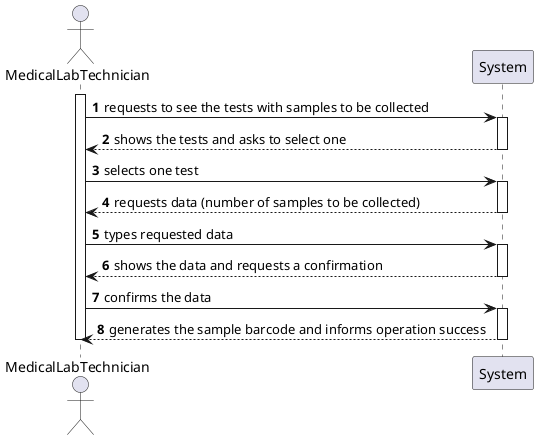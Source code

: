 @startuml
'https://plantuml.com/sequence-diagram

autonumber

actor MedicalLabTechnician as MLT

activate MLT
MLT -> System ++: requests to see the tests with samples to be collected
System --> MLT --: shows the tests and asks to select one
MLT -> System ++: selects one test
System --> MLT --: requests data (number of samples to be collected)
MLT -> System ++: types requested data
System --> MLT --: shows the data and requests a confirmation
MLT -> System ++: confirms the data
System --> MLT --: generates the sample barcode and informs operation success

deactivate MLT
@enduml